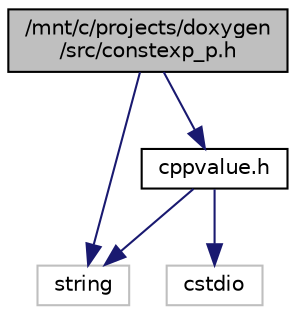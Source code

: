 digraph "/mnt/c/projects/doxygen/src/constexp_p.h"
{
 // LATEX_PDF_SIZE
  edge [fontname="Helvetica",fontsize="10",labelfontname="Helvetica",labelfontsize="10"];
  node [fontname="Helvetica",fontsize="10",shape=record];
  Node1 [label="/mnt/c/projects/doxygen\l/src/constexp_p.h",height=0.2,width=0.4,color="black", fillcolor="grey75", style="filled", fontcolor="black",tooltip="Private interface between Parser (constexp.y) and Lexer (constexp.l)"];
  Node1 -> Node2 [color="midnightblue",fontsize="10",style="solid"];
  Node2 [label="string",height=0.2,width=0.4,color="grey75", fillcolor="white", style="filled",tooltip=" "];
  Node1 -> Node3 [color="midnightblue",fontsize="10",style="solid"];
  Node3 [label="cppvalue.h",height=0.2,width=0.4,color="black", fillcolor="white", style="filled",URL="$cppvalue_8h.html",tooltip=" "];
  Node3 -> Node4 [color="midnightblue",fontsize="10",style="solid"];
  Node4 [label="cstdio",height=0.2,width=0.4,color="grey75", fillcolor="white", style="filled",tooltip=" "];
  Node3 -> Node2 [color="midnightblue",fontsize="10",style="solid"];
}
